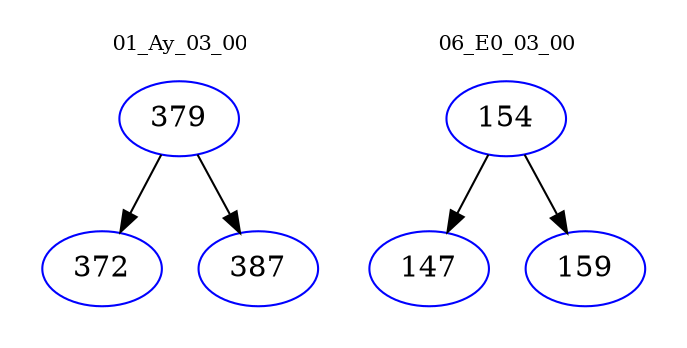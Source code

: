 digraph{
subgraph cluster_0 {
color = white
label = "01_Ay_03_00";
fontsize=10;
T0_379 [label="379", color="blue"]
T0_379 -> T0_372 [color="black"]
T0_372 [label="372", color="blue"]
T0_379 -> T0_387 [color="black"]
T0_387 [label="387", color="blue"]
}
subgraph cluster_1 {
color = white
label = "06_E0_03_00";
fontsize=10;
T1_154 [label="154", color="blue"]
T1_154 -> T1_147 [color="black"]
T1_147 [label="147", color="blue"]
T1_154 -> T1_159 [color="black"]
T1_159 [label="159", color="blue"]
}
}
